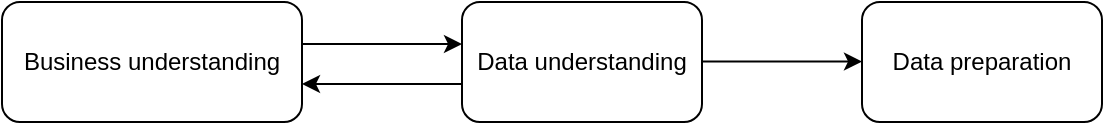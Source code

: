 <mxfile version="24.7.17">
  <diagram id="C5RBs43oDa-KdzZeNtuy" name="Page-1">
    <mxGraphModel dx="597" dy="459" grid="0" gridSize="10" guides="1" tooltips="1" connect="1" arrows="1" fold="1" page="1" pageScale="1" pageWidth="827" pageHeight="1169" math="0" shadow="0">
      <root>
        <mxCell id="WIyWlLk6GJQsqaUBKTNV-0" />
        <mxCell id="WIyWlLk6GJQsqaUBKTNV-1" parent="WIyWlLk6GJQsqaUBKTNV-0" />
        <mxCell id="m5HEypRgn1S021vzcLPU-3" value="" style="edgeStyle=orthogonalEdgeStyle;rounded=0;orthogonalLoop=1;jettySize=auto;html=1;" edge="1" parent="WIyWlLk6GJQsqaUBKTNV-1">
          <mxGeometry relative="1" as="geometry">
            <mxPoint x="310" y="91" as="sourcePoint" />
            <mxPoint x="390" y="91" as="targetPoint" />
          </mxGeometry>
        </mxCell>
        <mxCell id="WIyWlLk6GJQsqaUBKTNV-3" value="Business understanding" style="rounded=1;whiteSpace=wrap;html=1;fontSize=12;glass=0;strokeWidth=1;shadow=0;" parent="WIyWlLk6GJQsqaUBKTNV-1" vertex="1">
          <mxGeometry x="160" y="70" width="150" height="60" as="geometry" />
        </mxCell>
        <mxCell id="m5HEypRgn1S021vzcLPU-6" style="edgeStyle=orthogonalEdgeStyle;rounded=0;orthogonalLoop=1;jettySize=auto;html=1;" edge="1" parent="WIyWlLk6GJQsqaUBKTNV-1">
          <mxGeometry relative="1" as="geometry">
            <mxPoint x="390" y="111" as="sourcePoint" />
            <mxPoint x="310" y="111" as="targetPoint" />
            <Array as="points">
              <mxPoint x="350" y="111" />
              <mxPoint x="350" y="111" />
            </Array>
          </mxGeometry>
        </mxCell>
        <mxCell id="m5HEypRgn1S021vzcLPU-10" value="" style="group" vertex="1" connectable="0" parent="WIyWlLk6GJQsqaUBKTNV-1">
          <mxGeometry x="390" y="70" width="320" height="60" as="geometry" />
        </mxCell>
        <mxCell id="m5HEypRgn1S021vzcLPU-2" value="Data understanding" style="whiteSpace=wrap;html=1;rounded=1;glass=0;strokeWidth=1;shadow=0;" vertex="1" parent="m5HEypRgn1S021vzcLPU-10">
          <mxGeometry width="120" height="60" as="geometry" />
        </mxCell>
        <mxCell id="m5HEypRgn1S021vzcLPU-9" value="" style="group" vertex="1" connectable="0" parent="m5HEypRgn1S021vzcLPU-10">
          <mxGeometry x="120" width="200" height="60" as="geometry" />
        </mxCell>
        <mxCell id="m5HEypRgn1S021vzcLPU-5" value="" style="edgeStyle=orthogonalEdgeStyle;rounded=0;orthogonalLoop=1;jettySize=auto;html=1;" edge="1" parent="m5HEypRgn1S021vzcLPU-9">
          <mxGeometry relative="1" as="geometry">
            <mxPoint y="29.76" as="sourcePoint" />
            <mxPoint x="80" y="29.76" as="targetPoint" />
          </mxGeometry>
        </mxCell>
        <mxCell id="m5HEypRgn1S021vzcLPU-4" value="Data preparation" style="whiteSpace=wrap;html=1;rounded=1;glass=0;strokeWidth=1;shadow=0;" vertex="1" parent="m5HEypRgn1S021vzcLPU-9">
          <mxGeometry x="80" width="120" height="60" as="geometry" />
        </mxCell>
      </root>
    </mxGraphModel>
  </diagram>
</mxfile>
